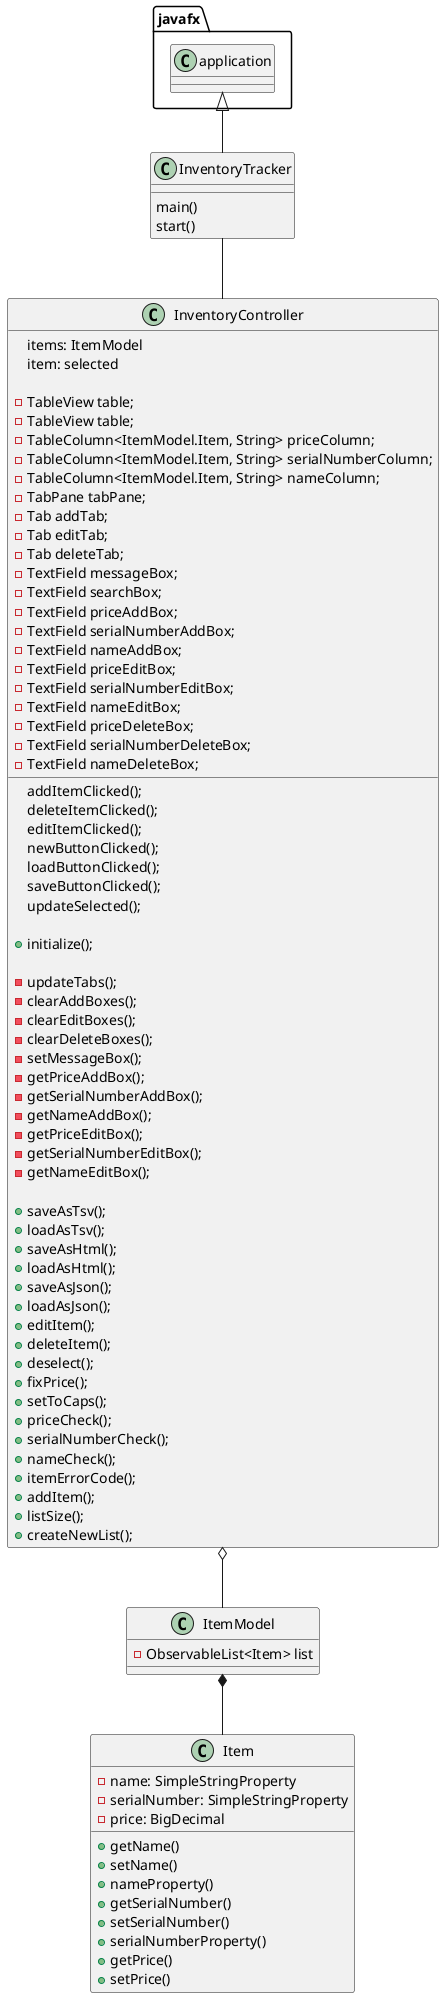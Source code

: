 @startuml

class InventoryTracker {
    main()
    start()
}

class InventoryController {
    items: ItemModel
    item: selected
    
    - TableView table;
    - TableView table;
    - TableColumn<ItemModel.Item, String> priceColumn;
    - TableColumn<ItemModel.Item, String> serialNumberColumn;
    - TableColumn<ItemModel.Item, String> nameColumn;
    - TabPane tabPane;
    - Tab addTab;
    - Tab editTab;
    - Tab deleteTab;
    - TextField messageBox;
    - TextField searchBox;
    - TextField priceAddBox;
    - TextField serialNumberAddBox;
    - TextField nameAddBox;
    - TextField priceEditBox;
    - TextField serialNumberEditBox;
    - TextField nameEditBox;
    - TextField priceDeleteBox;
    - TextField serialNumberDeleteBox;
    - TextField nameDeleteBox;

    addItemClicked();
    deleteItemClicked();
    editItemClicked();
    newButtonClicked();
    loadButtonClicked();
    saveButtonClicked();
    updateSelected();

    + initialize();

    - updateTabs();
    - clearAddBoxes();
    - clearEditBoxes();
    - clearDeleteBoxes();
    - setMessageBox();
    - getPriceAddBox();
    - getSerialNumberAddBox();
    - getNameAddBox();
    - getPriceEditBox();
    - getSerialNumberEditBox();
    - getNameEditBox();

    + saveAsTsv();
    + loadAsTsv();
    + saveAsHtml();
    + loadAsHtml();
    + saveAsJson();
    + loadAsJson();
    + editItem();
    + deleteItem();
    + deselect();
    + fixPrice();
    + setToCaps();
    + priceCheck();
    + serialNumberCheck();
    + nameCheck();
    + itemErrorCode();
    + addItem();
    + listSize();
    + createNewList();

}

class ItemModel {
    - ObservableList<Item> list
}

class Item {
    - name: SimpleStringProperty
    - serialNumber: SimpleStringProperty
    - price: BigDecimal

    + getName()
    + setName()
    + nameProperty()
    + getSerialNumber()
    + setSerialNumber()
    + serialNumberProperty()
    + getPrice()
    + setPrice()
}

javafx.application <|-- InventoryTracker
InventoryTracker -- InventoryController
InventoryController o-- ItemModel
ItemModel *-- Item

@enduml